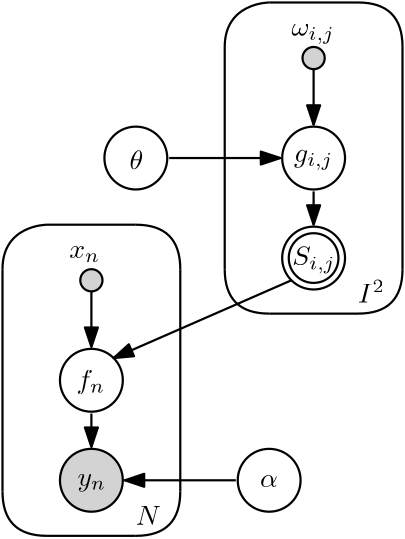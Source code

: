 <?xml version="1.0"?>
<!DOCTYPE ipe SYSTEM "ipe.dtd">
<ipe version="70218" creator="Ipe 7.2.21">
<info created="D:20201126044256" modified="D:20201126044539"/>
<ipestyle name="basic">
<symbol name="arrow/arc(spx)">
<path stroke="sym-stroke" fill="sym-stroke" pen="sym-pen">
0 0 m
-1 0.333 l
-1 -0.333 l
h
</path>
</symbol>
<symbol name="arrow/farc(spx)">
<path stroke="sym-stroke" fill="white" pen="sym-pen">
0 0 m
-1 0.333 l
-1 -0.333 l
h
</path>
</symbol>
<symbol name="arrow/ptarc(spx)">
<path stroke="sym-stroke" fill="sym-stroke" pen="sym-pen">
0 0 m
-1 0.333 l
-0.8 0 l
-1 -0.333 l
h
</path>
</symbol>
<symbol name="arrow/fptarc(spx)">
<path stroke="sym-stroke" fill="white" pen="sym-pen">
0 0 m
-1 0.333 l
-0.8 0 l
-1 -0.333 l
h
</path>
</symbol>
<symbol name="mark/circle(sx)" transformations="translations">
<path fill="sym-stroke">
0.6 0 0 0.6 0 0 e
0.4 0 0 0.4 0 0 e
</path>
</symbol>
<symbol name="mark/disk(sx)" transformations="translations">
<path fill="sym-stroke">
0.6 0 0 0.6 0 0 e
</path>
</symbol>
<symbol name="mark/fdisk(sfx)" transformations="translations">
<group>
<path fill="sym-fill">
0.5 0 0 0.5 0 0 e
</path>
<path fill="sym-stroke" fillrule="eofill">
0.6 0 0 0.6 0 0 e
0.4 0 0 0.4 0 0 e
</path>
</group>
</symbol>
<symbol name="mark/box(sx)" transformations="translations">
<path fill="sym-stroke" fillrule="eofill">
-0.6 -0.6 m
0.6 -0.6 l
0.6 0.6 l
-0.6 0.6 l
h
-0.4 -0.4 m
0.4 -0.4 l
0.4 0.4 l
-0.4 0.4 l
h
</path>
</symbol>
<symbol name="mark/square(sx)" transformations="translations">
<path fill="sym-stroke">
-0.6 -0.6 m
0.6 -0.6 l
0.6 0.6 l
-0.6 0.6 l
h
</path>
</symbol>
<symbol name="mark/fsquare(sfx)" transformations="translations">
<group>
<path fill="sym-fill">
-0.5 -0.5 m
0.5 -0.5 l
0.5 0.5 l
-0.5 0.5 l
h
</path>
<path fill="sym-stroke" fillrule="eofill">
-0.6 -0.6 m
0.6 -0.6 l
0.6 0.6 l
-0.6 0.6 l
h
-0.4 -0.4 m
0.4 -0.4 l
0.4 0.4 l
-0.4 0.4 l
h
</path>
</group>
</symbol>
<symbol name="mark/cross(sx)" transformations="translations">
<group>
<path fill="sym-stroke">
-0.43 -0.57 m
0.57 0.43 l
0.43 0.57 l
-0.57 -0.43 l
h
</path>
<path fill="sym-stroke">
-0.43 0.57 m
0.57 -0.43 l
0.43 -0.57 l
-0.57 0.43 l
h
</path>
</group>
</symbol>
<symbol name="arrow/fnormal(spx)">
<path stroke="sym-stroke" fill="white" pen="sym-pen">
0 0 m
-1 0.333 l
-1 -0.333 l
h
</path>
</symbol>
<symbol name="arrow/pointed(spx)">
<path stroke="sym-stroke" fill="sym-stroke" pen="sym-pen">
0 0 m
-1 0.333 l
-0.8 0 l
-1 -0.333 l
h
</path>
</symbol>
<symbol name="arrow/fpointed(spx)">
<path stroke="sym-stroke" fill="white" pen="sym-pen">
0 0 m
-1 0.333 l
-0.8 0 l
-1 -0.333 l
h
</path>
</symbol>
<symbol name="arrow/linear(spx)">
<path stroke="sym-stroke" pen="sym-pen">
-1 0.333 m
0 0 l
-1 -0.333 l
</path>
</symbol>
<symbol name="arrow/fdouble(spx)">
<path stroke="sym-stroke" fill="white" pen="sym-pen">
0 0 m
-1 0.333 l
-1 -0.333 l
h
-1 0 m
-2 0.333 l
-2 -0.333 l
h
</path>
</symbol>
<symbol name="arrow/double(spx)">
<path stroke="sym-stroke" fill="sym-stroke" pen="sym-pen">
0 0 m
-1 0.333 l
-1 -0.333 l
h
-1 0 m
-2 0.333 l
-2 -0.333 l
h
</path>
</symbol>
<symbol name="arrow/mid-normal(spx)">
<path stroke="sym-stroke" fill="sym-stroke" pen="sym-pen">
0.5 0 m
-0.5 0.333 l
-0.5 -0.333 l
h
</path>
</symbol>
<symbol name="arrow/mid-fnormal(spx)">
<path stroke="sym-stroke" fill="white" pen="sym-pen">
0.5 0 m
-0.5 0.333 l
-0.5 -0.333 l
h
</path>
</symbol>
<symbol name="arrow/mid-pointed(spx)">
<path stroke="sym-stroke" fill="sym-stroke" pen="sym-pen">
0.5 0 m
-0.5 0.333 l
-0.3 0 l
-0.5 -0.333 l
h
</path>
</symbol>
<symbol name="arrow/mid-fpointed(spx)">
<path stroke="sym-stroke" fill="white" pen="sym-pen">
0.5 0 m
-0.5 0.333 l
-0.3 0 l
-0.5 -0.333 l
h
</path>
</symbol>
<symbol name="arrow/mid-double(spx)">
<path stroke="sym-stroke" fill="sym-stroke" pen="sym-pen">
1 0 m
0 0.333 l
0 -0.333 l
h
0 0 m
-1 0.333 l
-1 -0.333 l
h
</path>
</symbol>
<symbol name="arrow/mid-fdouble(spx)">
<path stroke="sym-stroke" fill="white" pen="sym-pen">
1 0 m
0 0.333 l
0 -0.333 l
h
0 0 m
-1 0.333 l
-1 -0.333 l
h
</path>
</symbol>
<pen name="heavier" value="0.8"/>
<pen name="fat" value="1.2"/>
<pen name="ultrafat" value="2"/>
<symbolsize name="large" value="5"/>
<symbolsize name="small" value="2"/>
<symbolsize name="tiny" value="1.1"/>
<arrowsize name="large" value="10"/>
<arrowsize name="small" value="5"/>
<arrowsize name="tiny" value="3"/>
<color name="red" value="1 0 0"/>
<color name="blue" value="0 0 1"/>
<color name="green" value="0 1 0"/>
<color name="yellow" value="1 1 0"/>
<color name="orange" value="1 0.647 0"/>
<color name="gold" value="1 0.843 0"/>
<color name="purple" value="0.627 0.125 0.941"/>
<color name="gray" value="0.745"/>
<color name="brown" value="0.647 0.165 0.165"/>
<color name="navy" value="0 0 0.502"/>
<color name="pink" value="1 0.753 0.796"/>
<color name="seagreen" value="0.18 0.545 0.341"/>
<color name="turquoise" value="0.251 0.878 0.816"/>
<color name="violet" value="0.933 0.51 0.933"/>
<color name="darkblue" value="0 0 0.545"/>
<color name="darkcyan" value="0 0.545 0.545"/>
<color name="darkgray" value="0.663"/>
<color name="darkgreen" value="0 0.392 0"/>
<color name="darkmagenta" value="0.545 0 0.545"/>
<color name="darkorange" value="1 0.549 0"/>
<color name="darkred" value="0.545 0 0"/>
<color name="lightblue" value="0.678 0.847 0.902"/>
<color name="lightcyan" value="0.878 1 1"/>
<color name="lightgray" value="0.827"/>
<color name="lightgreen" value="0.565 0.933 0.565"/>
<color name="lightyellow" value="1 1 0.878"/>
<dashstyle name="dotted" value="[1 3] 0"/>
<dashstyle name="dashed" value="[4] 0"/>
<dashstyle name="dash dotted" value="[4 2 1 2] 0"/>
<dashstyle name="dash dot dotted" value="[4 2 1 2 1 2] 0"/>
<textsize name="large" value="\large"/>
<textsize name="Large" value="\Large"/>
<textsize name="LARGE" value="\LARGE"/>
<textsize name="huge" value="\huge"/>
<textsize name="Huge" value="\Huge"/>
<textsize name="small" value="\small"/>
<textsize name="footnote" value="\footnotesize"/>
<textsize name="tiny" value="\tiny"/>
<textstyle name="center" begin="\begin{center}" end="\end{center}"/>
<textstyle name="itemize" begin="\begin{itemize}" end="\end{itemize}"/>
<textstyle name="item" begin="\begin{itemize}\item{}" end="\end{itemize}"/>
<gridsize name="4 pts" value="4"/>
<gridsize name="8 pts (~3 mm)" value="8"/>
<gridsize name="16 pts (~6 mm)" value="16"/>
<gridsize name="32 pts (~12 mm)" value="32"/>
<gridsize name="10 pts (~3.5 mm)" value="10"/>
<gridsize name="20 pts (~7 mm)" value="20"/>
<gridsize name="14 pts (~5 mm)" value="14"/>
<gridsize name="28 pts (~10 mm)" value="28"/>
<gridsize name="56 pts (~20 mm)" value="56"/>
<anglesize name="90 deg" value="90"/>
<anglesize name="60 deg" value="60"/>
<anglesize name="45 deg" value="45"/>
<anglesize name="30 deg" value="30"/>
<anglesize name="22.5 deg" value="22.5"/>
<opacity name="10%" value="0.1"/>
<opacity name="30%" value="0.3"/>
<opacity name="50%" value="0.5"/>
<opacity name="75%" value="0.75"/>
<tiling name="falling" angle="-60" step="4" width="1"/>
<tiling name="rising" angle="30" step="4" width="1"/>
</ipestyle>
<page>
<layer name="alpha"/>
<view layers="alpha" active="alpha"/>
<group layer="alpha">
<path stroke="black" pen="heavier">
192 528 m
192 528 l
192 528 l
192 528 l
h
</path>
<path stroke="black" pen="heavier">
192 528 m
192 608 l
</path>
<path stroke="black" pen="heavier">
208 624 m
240 624 l
</path>
<path stroke="black" pen="heavier">
256 608 m
256 528 l
</path>
<path stroke="black" pen="heavier">
208 512 m
240 512 l
</path>
<path stroke="black" pen="heavier">
192 608 m
192 624
208 624
208 624 c
</path>
<path stroke="black" pen="heavier">
240 624 m
256 624
256 608 c
</path>
<path stroke="black" pen="heavier">
240 512 m
256 512
256 528 c
</path>
<path stroke="black" pen="heavier">
208 512 m
192 512
192 528 c
</path>
</group>
<path matrix="1 0 0 1 0 4" stroke="black" fill="lightgray" pen="heavier">
11.3137 0 0 11.3137 224 528 e
</path>
<path matrix="1 0 0 1 0 40" stroke="black" pen="heavier">
11.3137 0 0 11.3137 224 528 e
</path>
<path matrix="1 0 0 1 0 4" stroke="black" fill="lightgray" pen="heavier">
4 0 0 4 224 600 e
</path>
<path matrix="1 0 0 1 0 -4" stroke="black" fill="lightgray" pen="heavier" arrow="normal/normal">
224 604 m
224 584 l
</path>
<path matrix="1 0 0 1 0 -4" stroke="black" fill="lightgray" pen="heavier" arrow="normal/normal">
224 560 m
224 548 l
</path>
<text matrix="1 0 0 1 0 -8" transformations="translations" pos="216 620" stroke="black" type="label" width="11.117" height="4.294" depth="1.49" valign="baseline" style="math">x_n</text>
<text matrix="1 0 0 1 14.6324 -10.9743" transformations="translations" pos="204 576" stroke="black" type="label" width="10.301" height="6.926" depth="1.93" valign="baseline" style="math">f_n</text>
<text matrix="1 0 0 1 -1.02568 -5.94863" transformations="translations" pos="220 536" stroke="black" type="label" width="10.307" height="4.297" depth="1.93" valign="baseline" style="math">y_n</text>
<group matrix="1 0 0 1 80 80">
<path stroke="black" pen="heavier">
192 528 m
192 528 l
192 528 l
192 528 l
h
</path>
<path stroke="black" pen="heavier">
192 528 m
192 608 l
</path>
<path stroke="black" pen="heavier">
208 624 m
240 624 l
</path>
<path stroke="black" pen="heavier">
256 608 m
256 528 l
</path>
<path stroke="black" pen="heavier">
208 512 m
240 512 l
</path>
<path stroke="black" pen="heavier">
192 608 m
192 624
208 624
208 624 c
</path>
<path stroke="black" pen="heavier">
240 624 m
256 624
256 608 c
</path>
<path stroke="black" pen="heavier">
240 512 m
256 512
256 528 c
</path>
<path stroke="black" pen="heavier">
208 512 m
192 512
192 528 c
</path>
</group>
<path matrix="1 0 0 1 80 120" stroke="black" pen="heavier">
11.3137 0 0 11.3137 224 528 e
</path>
<path matrix="1 0 0 1 80 84" stroke="black" fill="lightgray" pen="heavier">
4 0 0 4 224 600 e
</path>
<text matrix="1 0 0 1 4 -4" transformations="translations" pos="292 696" stroke="black" type="label" width="15.584" height="4.29" depth="2.85" valign="baseline" style="math">\omega_{i,j}</text>
<path matrix="1 0 0 1 80 76" stroke="black" fill="lightgray" pen="heavier" arrow="normal/normal">
224 604 m
224 584 l
</path>
<path matrix="1 0 0 1 80 76" stroke="black" fill="lightgray" pen="heavier" arrow="normal/normal">
224 560 m
224 548 l
</path>
<group>
<path matrix="1 0 0 1 80 84" stroke="black" pen="heavier">
11.3137 0 0 11.3137 224 528 e
</path>
<path stroke="black" pen="heavier">
8.94427 0 0 8.94427 304 612 e
</path>
</group>
<text matrix="1 0 0 1 -3.07705 -1.36758" transformations="translations" pos="300 648" stroke="black" type="label" width="14.135" height="4.29" depth="2.85" valign="baseline" style="math">g_{i,j}</text>
<text matrix="1 0 0 1 -3.65811 -6.63242" transformations="translations" pos="300 616" stroke="black" type="label" width="15.492" height="6.808" depth="2.85" valign="baseline" style="math">S_{i,j}</text>
<path matrix="1 0 0 1 16 120" stroke="black" pen="heavier">
11.3137 0 0 11.3137 224 528 e
</path>
<text matrix="1 0 0 1 -2.29053 -8" transformations="translations" pos="240 652" stroke="black" type="label" width="4.954" height="6.918" depth="0" valign="baseline" style="math">\theta</text>
<path stroke="black" pen="heavier" arrow="normal/normal">
252 648 m
292 648 l
</path>
<text matrix="1 0 0 1 -4 -12" transformations="translations" pos="324 608" stroke="black" type="label" width="9.631" height="8.11" depth="0" valign="baseline" style="math">I^2</text>
<text matrix="1 0 0 1 -4 -4" transformations="translations" pos="244 520" stroke="black" type="label" width="9.091" height="6.808" depth="0" valign="baseline" style="math">N</text>
<path matrix="1 0 0 1 64 4" stroke="black" pen="heavier">
11.3137 0 0 11.3137 224 528 e
</path>
<text matrix="1 0 0 1 0.68379 -42.3933" transformations="translations" pos="284 572" stroke="black" type="label" width="6.41" height="4.289" depth="0" valign="baseline" style="math">\alpha</text>
<path stroke="black" pen="heavier" arrow="normal/normal">
276 532 m
236 532 l
</path>
<path stroke="black" pen="heavier" arrow="normal/normal">
296 604 m
232 576 l
</path>
</page>
</ipe>
